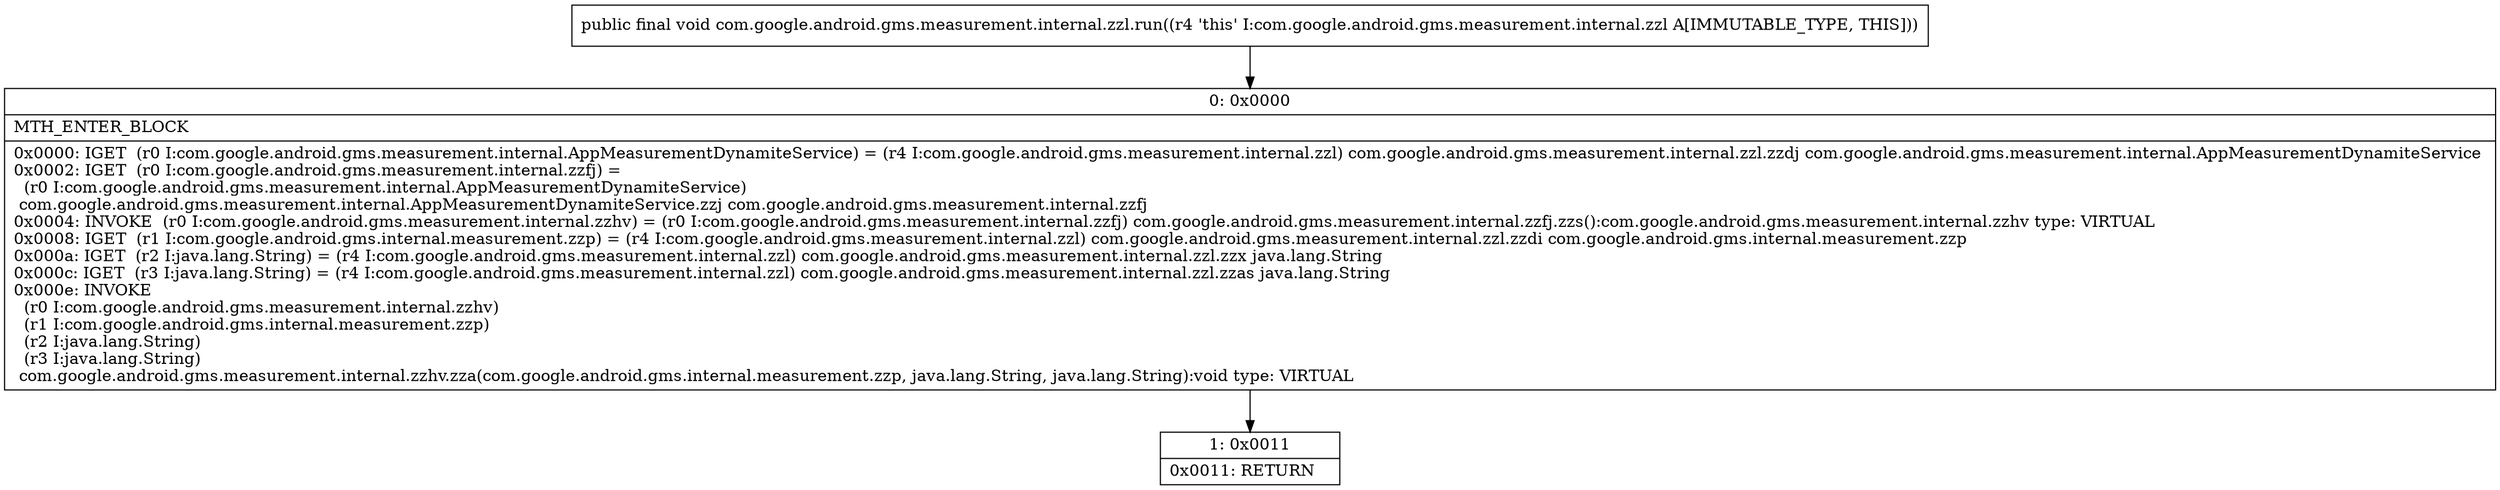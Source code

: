 digraph "CFG forcom.google.android.gms.measurement.internal.zzl.run()V" {
Node_0 [shape=record,label="{0\:\ 0x0000|MTH_ENTER_BLOCK\l|0x0000: IGET  (r0 I:com.google.android.gms.measurement.internal.AppMeasurementDynamiteService) = (r4 I:com.google.android.gms.measurement.internal.zzl) com.google.android.gms.measurement.internal.zzl.zzdj com.google.android.gms.measurement.internal.AppMeasurementDynamiteService \l0x0002: IGET  (r0 I:com.google.android.gms.measurement.internal.zzfj) = \l  (r0 I:com.google.android.gms.measurement.internal.AppMeasurementDynamiteService)\l com.google.android.gms.measurement.internal.AppMeasurementDynamiteService.zzj com.google.android.gms.measurement.internal.zzfj \l0x0004: INVOKE  (r0 I:com.google.android.gms.measurement.internal.zzhv) = (r0 I:com.google.android.gms.measurement.internal.zzfj) com.google.android.gms.measurement.internal.zzfj.zzs():com.google.android.gms.measurement.internal.zzhv type: VIRTUAL \l0x0008: IGET  (r1 I:com.google.android.gms.internal.measurement.zzp) = (r4 I:com.google.android.gms.measurement.internal.zzl) com.google.android.gms.measurement.internal.zzl.zzdi com.google.android.gms.internal.measurement.zzp \l0x000a: IGET  (r2 I:java.lang.String) = (r4 I:com.google.android.gms.measurement.internal.zzl) com.google.android.gms.measurement.internal.zzl.zzx java.lang.String \l0x000c: IGET  (r3 I:java.lang.String) = (r4 I:com.google.android.gms.measurement.internal.zzl) com.google.android.gms.measurement.internal.zzl.zzas java.lang.String \l0x000e: INVOKE  \l  (r0 I:com.google.android.gms.measurement.internal.zzhv)\l  (r1 I:com.google.android.gms.internal.measurement.zzp)\l  (r2 I:java.lang.String)\l  (r3 I:java.lang.String)\l com.google.android.gms.measurement.internal.zzhv.zza(com.google.android.gms.internal.measurement.zzp, java.lang.String, java.lang.String):void type: VIRTUAL \l}"];
Node_1 [shape=record,label="{1\:\ 0x0011|0x0011: RETURN   \l}"];
MethodNode[shape=record,label="{public final void com.google.android.gms.measurement.internal.zzl.run((r4 'this' I:com.google.android.gms.measurement.internal.zzl A[IMMUTABLE_TYPE, THIS])) }"];
MethodNode -> Node_0;
Node_0 -> Node_1;
}

